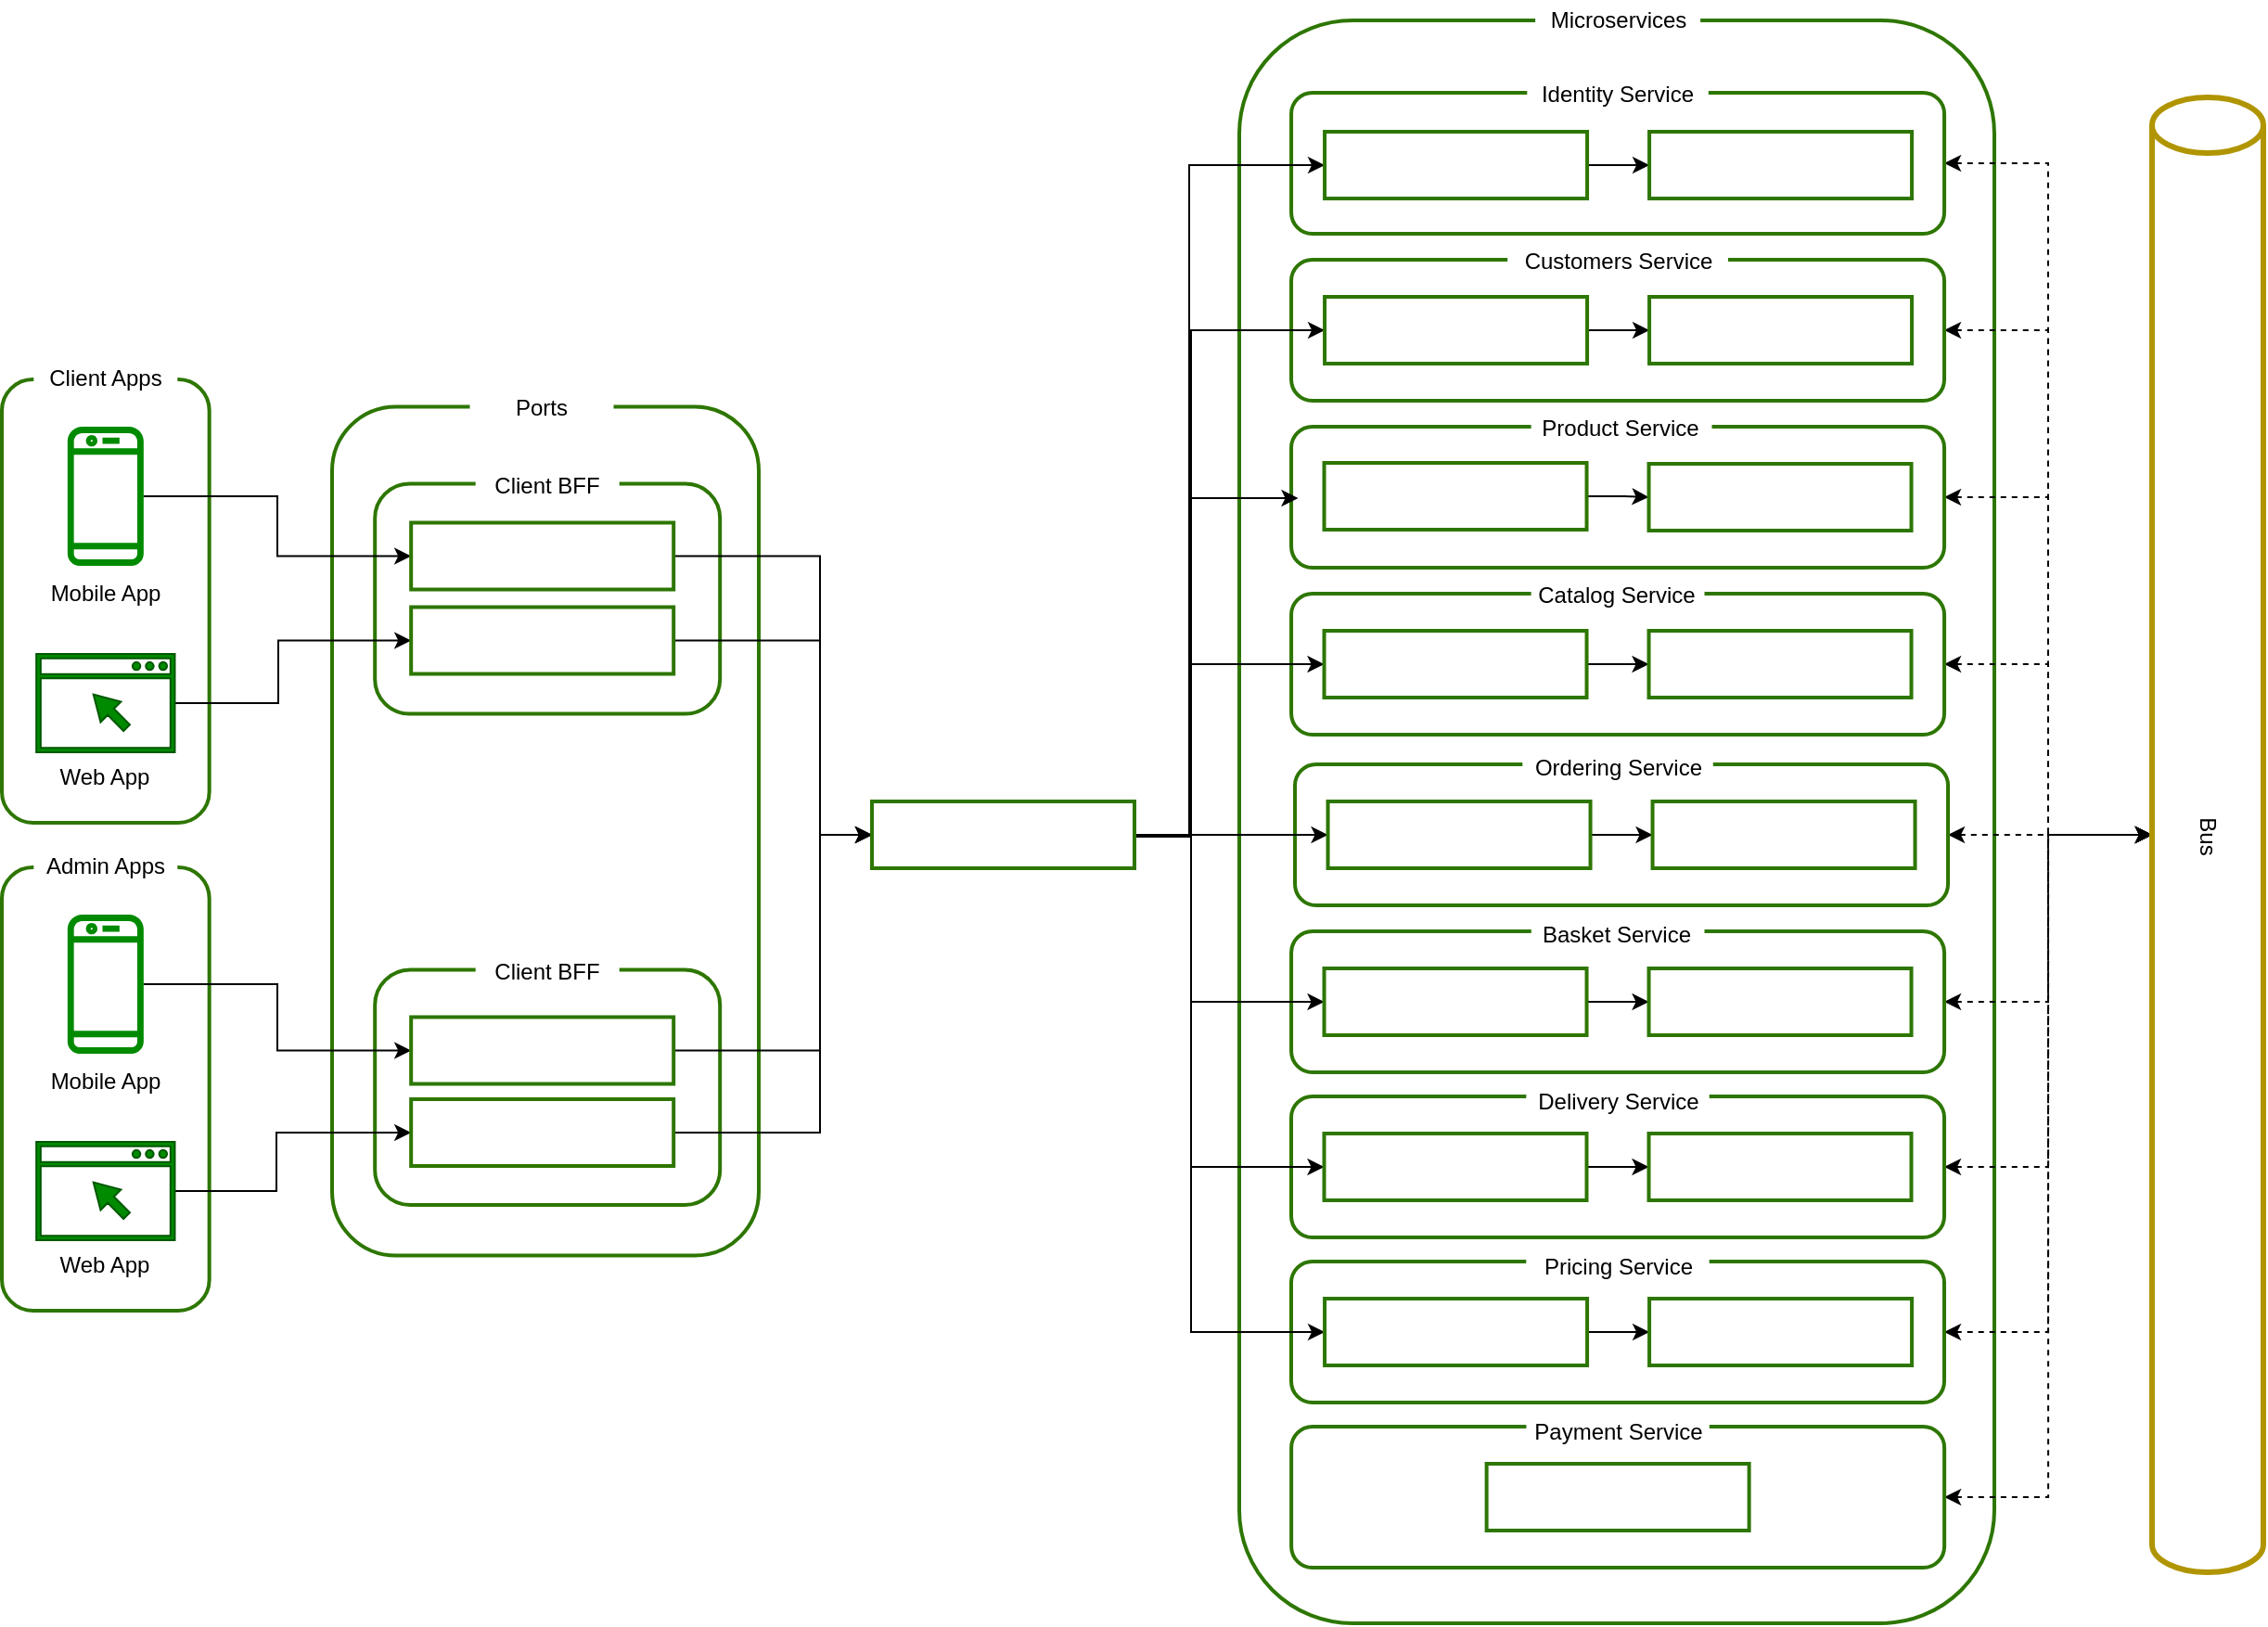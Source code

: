 <mxfile version="22.1.18" type="device">
  <diagram name="Page-1" id="bdQGN5pIrFs5_IVo6B-Q">
    <mxGraphModel dx="1195" dy="697" grid="0" gridSize="10" guides="1" tooltips="1" connect="1" arrows="1" fold="1" page="1" pageScale="1" pageWidth="1654" pageHeight="2336" background="none" math="0" shadow="0">
      <root>
        <mxCell id="0" />
        <mxCell id="1" parent="0" />
        <mxCell id="neN4jb0UzOB4Iaav8h2Q-6" value="" style="rounded=1;whiteSpace=wrap;html=1;fillColor=none;fontColor=#ffffff;strokeColor=#2D7600;strokeWidth=2;" vertex="1" parent="1">
          <mxGeometry x="248" y="265.25" width="230" height="457.5" as="geometry" />
        </mxCell>
        <mxCell id="neN4jb0UzOB4Iaav8h2Q-7" value="Ports" style="text;html=1;strokeColor=none;fillColor=default;align=center;verticalAlign=middle;whiteSpace=wrap;rounded=0;" vertex="1" parent="1">
          <mxGeometry x="322.25" y="255.25" width="77.5" height="21.5" as="geometry" />
        </mxCell>
        <mxCell id="neN4jb0UzOB4Iaav8h2Q-3" value="" style="rounded=1;whiteSpace=wrap;html=1;fillColor=none;fontColor=#ffffff;strokeColor=#2D7600;strokeWidth=2;" vertex="1" parent="1">
          <mxGeometry x="737" y="57" width="407" height="864" as="geometry" />
        </mxCell>
        <mxCell id="neN4jb0UzOB4Iaav8h2Q-4" value="Microservices" style="text;html=1;strokeColor=none;fillColor=default;align=center;verticalAlign=middle;whiteSpace=wrap;rounded=0;" vertex="1" parent="1">
          <mxGeometry x="896.56" y="46" width="89" height="21.5" as="geometry" />
        </mxCell>
        <mxCell id="aueniZfWYt8jJbDQuJ_Y-117" style="edgeStyle=orthogonalEdgeStyle;rounded=0;orthogonalLoop=1;jettySize=auto;html=1;exitX=1;exitY=0.5;exitDx=0;exitDy=0;entryX=0;entryY=0.5;entryDx=0;entryDy=0;startArrow=classic;startFill=1;dashed=1;entryPerimeter=0;" parent="1" source="aueniZfWYt8jJbDQuJ_Y-90" target="neN4jb0UzOB4Iaav8h2Q-1" edge="1">
          <mxGeometry relative="1" as="geometry">
            <mxPoint x="1228.94" y="496" as="targetPoint" />
          </mxGeometry>
        </mxCell>
        <mxCell id="aueniZfWYt8jJbDQuJ_Y-90" value="" style="rounded=1;whiteSpace=wrap;html=1;fillColor=none;fontColor=#ffffff;strokeColor=#2D7600;strokeWidth=2;" parent="1" vertex="1">
          <mxGeometry x="765.01" y="637" width="352" height="76" as="geometry" />
        </mxCell>
        <mxCell id="aueniZfWYt8jJbDQuJ_Y-91" value="Delivery Service" style="text;html=1;strokeColor=none;fillColor=default;align=center;verticalAlign=middle;whiteSpace=wrap;rounded=0;" parent="1" vertex="1">
          <mxGeometry x="891.67" y="629" width="98.67" height="21.5" as="geometry" />
        </mxCell>
        <mxCell id="aueniZfWYt8jJbDQuJ_Y-112" style="edgeStyle=orthogonalEdgeStyle;rounded=0;orthogonalLoop=1;jettySize=auto;html=1;entryX=0;entryY=0.5;entryDx=0;entryDy=0;startArrow=classic;startFill=1;dashed=1;entryPerimeter=0;" parent="1" source="aueniZfWYt8jJbDQuJ_Y-79" target="neN4jb0UzOB4Iaav8h2Q-1" edge="1">
          <mxGeometry relative="1" as="geometry">
            <mxPoint x="1228.94" y="496" as="targetPoint" />
          </mxGeometry>
        </mxCell>
        <mxCell id="aueniZfWYt8jJbDQuJ_Y-79" value="" style="rounded=1;whiteSpace=wrap;html=1;fillColor=none;fontColor=#ffffff;strokeColor=#2D7600;strokeWidth=2;" parent="1" vertex="1">
          <mxGeometry x="765.02" y="276" width="352" height="76" as="geometry" />
        </mxCell>
        <mxCell id="aueniZfWYt8jJbDQuJ_Y-118" style="edgeStyle=orthogonalEdgeStyle;rounded=0;orthogonalLoop=1;jettySize=auto;html=1;exitX=1;exitY=0.5;exitDx=0;exitDy=0;entryX=0;entryY=0.5;entryDx=0;entryDy=0;startArrow=classic;startFill=1;dashed=1;entryPerimeter=0;" parent="1" source="aueniZfWYt8jJbDQuJ_Y-92" target="neN4jb0UzOB4Iaav8h2Q-1" edge="1">
          <mxGeometry relative="1" as="geometry">
            <mxPoint x="1228.94" y="496" as="targetPoint" />
          </mxGeometry>
        </mxCell>
        <mxCell id="aueniZfWYt8jJbDQuJ_Y-92" value="" style="rounded=1;whiteSpace=wrap;html=1;fillColor=none;fontColor=#ffffff;strokeColor=#2D7600;strokeWidth=2;" parent="1" vertex="1">
          <mxGeometry x="765.0" y="726" width="352" height="76" as="geometry" />
        </mxCell>
        <mxCell id="aueniZfWYt8jJbDQuJ_Y-93" value="Pricing Service" style="text;html=1;strokeColor=none;fillColor=default;align=center;verticalAlign=middle;whiteSpace=wrap;rounded=0;" parent="1" vertex="1">
          <mxGeometry x="891.66" y="718" width="98.67" height="21.5" as="geometry" />
        </mxCell>
        <mxCell id="aueniZfWYt8jJbDQuJ_Y-116" style="edgeStyle=orthogonalEdgeStyle;rounded=0;orthogonalLoop=1;jettySize=auto;html=1;exitX=1;exitY=0.5;exitDx=0;exitDy=0;entryX=0;entryY=0.5;entryDx=0;entryDy=0;startArrow=classic;startFill=1;dashed=1;entryPerimeter=0;" parent="1" source="aueniZfWYt8jJbDQuJ_Y-88" target="neN4jb0UzOB4Iaav8h2Q-1" edge="1">
          <mxGeometry relative="1" as="geometry">
            <mxPoint x="1228.94" y="496" as="targetPoint" />
          </mxGeometry>
        </mxCell>
        <mxCell id="aueniZfWYt8jJbDQuJ_Y-88" value="" style="rounded=1;whiteSpace=wrap;html=1;fillColor=none;fontColor=#ffffff;strokeColor=#2D7600;strokeWidth=2;" parent="1" vertex="1">
          <mxGeometry x="765.03" y="548" width="352" height="76" as="geometry" />
        </mxCell>
        <mxCell id="aueniZfWYt8jJbDQuJ_Y-89" value="Basket Service" style="text;html=1;strokeColor=none;fillColor=default;align=center;verticalAlign=middle;whiteSpace=wrap;rounded=0;" parent="1" vertex="1">
          <mxGeometry x="894.38" y="539" width="93.37" height="21.5" as="geometry" />
        </mxCell>
        <mxCell id="aueniZfWYt8jJbDQuJ_Y-114" style="edgeStyle=orthogonalEdgeStyle;rounded=0;orthogonalLoop=1;jettySize=auto;html=1;exitX=1;exitY=0.5;exitDx=0;exitDy=0;entryX=0;entryY=0.5;entryDx=0;entryDy=0;startArrow=classic;startFill=1;dashed=1;entryPerimeter=0;" parent="1" source="aueniZfWYt8jJbDQuJ_Y-86" target="neN4jb0UzOB4Iaav8h2Q-1" edge="1">
          <mxGeometry relative="1" as="geometry">
            <mxPoint x="1228.94" y="496" as="targetPoint" />
          </mxGeometry>
        </mxCell>
        <mxCell id="aueniZfWYt8jJbDQuJ_Y-86" value="" style="rounded=1;whiteSpace=wrap;html=1;fillColor=none;fontColor=#ffffff;strokeColor=#2D7600;strokeWidth=2;" parent="1" vertex="1">
          <mxGeometry x="767.02" y="458" width="352" height="76" as="geometry" />
        </mxCell>
        <mxCell id="aueniZfWYt8jJbDQuJ_Y-87" value="Ordering Service" style="text;html=1;strokeColor=none;fillColor=default;align=center;verticalAlign=middle;whiteSpace=wrap;rounded=0;" parent="1" vertex="1">
          <mxGeometry x="889.65" y="449.5" width="102.73" height="21.5" as="geometry" />
        </mxCell>
        <mxCell id="aueniZfWYt8jJbDQuJ_Y-113" style="edgeStyle=orthogonalEdgeStyle;rounded=0;orthogonalLoop=1;jettySize=auto;html=1;exitX=1;exitY=0.5;exitDx=0;exitDy=0;entryX=0;entryY=0.5;entryDx=0;entryDy=0;startArrow=classic;startFill=1;dashed=1;entryPerimeter=0;" parent="1" source="aueniZfWYt8jJbDQuJ_Y-81" target="neN4jb0UzOB4Iaav8h2Q-1" edge="1">
          <mxGeometry relative="1" as="geometry">
            <mxPoint x="1228.94" y="496" as="targetPoint" />
          </mxGeometry>
        </mxCell>
        <mxCell id="aueniZfWYt8jJbDQuJ_Y-81" value="" style="rounded=1;whiteSpace=wrap;html=1;fillColor=none;fontColor=#ffffff;strokeColor=#2D7600;strokeWidth=2;" parent="1" vertex="1">
          <mxGeometry x="765.03" y="366" width="352" height="76" as="geometry" />
        </mxCell>
        <mxCell id="aueniZfWYt8jJbDQuJ_Y-82" value="Catalog Service" style="text;html=1;strokeColor=none;fillColor=default;align=center;verticalAlign=middle;whiteSpace=wrap;rounded=0;" parent="1" vertex="1">
          <mxGeometry x="894.31" y="356" width="93.44" height="21.5" as="geometry" />
        </mxCell>
        <mxCell id="aueniZfWYt8jJbDQuJ_Y-111" style="edgeStyle=orthogonalEdgeStyle;rounded=0;orthogonalLoop=1;jettySize=auto;html=1;exitX=1;exitY=0.5;exitDx=0;exitDy=0;entryX=0;entryY=0.5;entryDx=0;entryDy=0;startArrow=classic;startFill=1;dashed=1;entryPerimeter=0;" parent="1" source="aueniZfWYt8jJbDQuJ_Y-77" target="neN4jb0UzOB4Iaav8h2Q-1" edge="1">
          <mxGeometry relative="1" as="geometry">
            <mxPoint x="1228.94" y="496" as="targetPoint" />
          </mxGeometry>
        </mxCell>
        <mxCell id="aueniZfWYt8jJbDQuJ_Y-77" value="" style="rounded=1;whiteSpace=wrap;html=1;fillColor=none;fontColor=#ffffff;strokeColor=#2D7600;strokeWidth=2;" parent="1" vertex="1">
          <mxGeometry x="765.02" y="186" width="352" height="76" as="geometry" />
        </mxCell>
        <mxCell id="aueniZfWYt8jJbDQuJ_Y-78" value="Customers Service" style="text;html=1;strokeColor=none;fillColor=default;align=center;verticalAlign=middle;whiteSpace=wrap;rounded=0;" parent="1" vertex="1">
          <mxGeometry x="881.57" y="176" width="118.89" height="21.5" as="geometry" />
        </mxCell>
        <mxCell id="aueniZfWYt8jJbDQuJ_Y-110" style="edgeStyle=orthogonalEdgeStyle;rounded=0;orthogonalLoop=1;jettySize=auto;html=1;entryX=0;entryY=0.5;entryDx=0;entryDy=0;startArrow=classic;startFill=1;dashed=1;entryPerimeter=0;" parent="1" source="aueniZfWYt8jJbDQuJ_Y-75" target="neN4jb0UzOB4Iaav8h2Q-1" edge="1">
          <mxGeometry relative="1" as="geometry">
            <mxPoint x="1228.94" y="496" as="targetPoint" />
          </mxGeometry>
        </mxCell>
        <mxCell id="aueniZfWYt8jJbDQuJ_Y-75" value="" style="rounded=1;whiteSpace=wrap;html=1;fillColor=none;fontColor=#ffffff;strokeColor=#2D7600;strokeWidth=2;" parent="1" vertex="1">
          <mxGeometry x="765.03" y="96" width="352" height="76" as="geometry" />
        </mxCell>
        <mxCell id="aueniZfWYt8jJbDQuJ_Y-76" value="Identity Service" style="text;html=1;strokeColor=none;fillColor=default;align=center;verticalAlign=middle;whiteSpace=wrap;rounded=0;" parent="1" vertex="1">
          <mxGeometry x="892.15" y="86" width="97.75" height="21.5" as="geometry" />
        </mxCell>
        <mxCell id="aueniZfWYt8jJbDQuJ_Y-46" value="" style="rounded=1;whiteSpace=wrap;html=1;fillColor=none;fontColor=#ffffff;strokeColor=#2D7600;strokeWidth=2;" parent="1" vertex="1">
          <mxGeometry x="271.09" y="568.75" width="186" height="126.75" as="geometry" />
        </mxCell>
        <mxCell id="aueniZfWYt8jJbDQuJ_Y-47" value="Client BFF" style="text;html=1;strokeColor=none;fillColor=default;align=center;verticalAlign=middle;whiteSpace=wrap;rounded=0;" parent="1" vertex="1">
          <mxGeometry x="325.34" y="558.75" width="77.5" height="21.5" as="geometry" />
        </mxCell>
        <mxCell id="aueniZfWYt8jJbDQuJ_Y-44" value="" style="rounded=1;whiteSpace=wrap;html=1;fillColor=none;fontColor=#ffffff;strokeColor=#2D7600;strokeWidth=2;" parent="1" vertex="1">
          <mxGeometry x="271.09" y="306.75" width="186" height="124" as="geometry" />
        </mxCell>
        <mxCell id="aueniZfWYt8jJbDQuJ_Y-45" value="Client BFF" style="text;html=1;strokeColor=none;fillColor=default;align=center;verticalAlign=middle;whiteSpace=wrap;rounded=0;" parent="1" vertex="1">
          <mxGeometry x="325.34" y="296.75" width="77.5" height="21.5" as="geometry" />
        </mxCell>
        <mxCell id="aueniZfWYt8jJbDQuJ_Y-22" value="" style="rounded=1;whiteSpace=wrap;html=1;fillColor=none;fontColor=#ffffff;strokeColor=#2D7600;strokeWidth=2;" parent="1" vertex="1">
          <mxGeometry x="70" y="250.5" width="111.83" height="239" as="geometry" />
        </mxCell>
        <mxCell id="aueniZfWYt8jJbDQuJ_Y-28" value="" style="rounded=1;whiteSpace=wrap;html=1;fillColor=none;fontColor=#ffffff;strokeColor=#2D7600;strokeWidth=2;" parent="1" vertex="1">
          <mxGeometry x="70" y="513.5" width="111.83" height="239" as="geometry" />
        </mxCell>
        <mxCell id="neN4jb0UzOB4Iaav8h2Q-8" style="edgeStyle=orthogonalEdgeStyle;rounded=0;orthogonalLoop=1;jettySize=auto;html=1;entryX=0;entryY=0.5;entryDx=0;entryDy=0;" edge="1" parent="1" source="aueniZfWYt8jJbDQuJ_Y-2" target="aueniZfWYt8jJbDQuJ_Y-18">
          <mxGeometry relative="1" as="geometry" />
        </mxCell>
        <mxCell id="aueniZfWYt8jJbDQuJ_Y-2" value="" style="sketch=0;outlineConnect=0;fontColor=#ffffff;fillColor=#008a00;strokeColor=#005700;dashed=0;verticalLabelPosition=bottom;verticalAlign=top;align=center;html=1;fontSize=12;fontStyle=0;aspect=fixed;pointerEvents=1;shape=mxgraph.aws4.mobile_client;" parent="1" vertex="1">
          <mxGeometry x="105.42" y="274.5" width="41" height="78" as="geometry" />
        </mxCell>
        <mxCell id="neN4jb0UzOB4Iaav8h2Q-9" style="edgeStyle=orthogonalEdgeStyle;rounded=0;orthogonalLoop=1;jettySize=auto;html=1;entryX=0;entryY=0.5;entryDx=0;entryDy=0;" edge="1" parent="1" source="aueniZfWYt8jJbDQuJ_Y-5" target="aueniZfWYt8jJbDQuJ_Y-19">
          <mxGeometry relative="1" as="geometry">
            <Array as="points">
              <mxPoint x="219" y="425" />
              <mxPoint x="219" y="391" />
            </Array>
          </mxGeometry>
        </mxCell>
        <mxCell id="aueniZfWYt8jJbDQuJ_Y-5" value="" style="sketch=0;pointerEvents=1;shadow=0;dashed=0;html=1;strokeColor=#005700;fillColor=#008a00;aspect=fixed;labelPosition=center;verticalLabelPosition=bottom;verticalAlign=top;align=center;outlineConnect=0;shape=mxgraph.vvd.web_browser;fontColor=#ffffff;" parent="1" vertex="1">
          <mxGeometry x="88.59" y="398.5" width="74.65" height="53" as="geometry" />
        </mxCell>
        <mxCell id="aueniZfWYt8jJbDQuJ_Y-11" value="Mobile App" style="text;html=1;strokeColor=none;fillColor=none;align=center;verticalAlign=middle;whiteSpace=wrap;rounded=0;" parent="1" vertex="1">
          <mxGeometry x="90.92" y="355.5" width="70" height="21.5" as="geometry" />
        </mxCell>
        <mxCell id="aueniZfWYt8jJbDQuJ_Y-12" value="Web App" style="text;html=1;strokeColor=none;fillColor=none;align=center;verticalAlign=middle;whiteSpace=wrap;rounded=0;" parent="1" vertex="1">
          <mxGeometry x="99.24" y="454.5" width="53.35" height="21.5" as="geometry" />
        </mxCell>
        <mxCell id="aueniZfWYt8jJbDQuJ_Y-39" style="edgeStyle=orthogonalEdgeStyle;rounded=0;orthogonalLoop=1;jettySize=auto;html=1;entryX=0;entryY=0.5;entryDx=0;entryDy=0;" parent="1" source="aueniZfWYt8jJbDQuJ_Y-18" target="aueniZfWYt8jJbDQuJ_Y-32" edge="1">
          <mxGeometry relative="1" as="geometry">
            <Array as="points">
              <mxPoint x="511" y="346" />
              <mxPoint x="511" y="496" />
            </Array>
          </mxGeometry>
        </mxCell>
        <mxCell id="aueniZfWYt8jJbDQuJ_Y-18" value="Client Mobile BFF" style="rounded=0;whiteSpace=wrap;html=1;fillColor=none;fontColor=#ffffff;strokeColor=#2D7600;strokeWidth=2;" parent="1" vertex="1">
          <mxGeometry x="290.59" y="327.75" width="141.5" height="36" as="geometry" />
        </mxCell>
        <mxCell id="aueniZfWYt8jJbDQuJ_Y-40" style="edgeStyle=orthogonalEdgeStyle;rounded=0;orthogonalLoop=1;jettySize=auto;html=1;entryX=0;entryY=0.5;entryDx=0;entryDy=0;" parent="1" source="aueniZfWYt8jJbDQuJ_Y-19" target="aueniZfWYt8jJbDQuJ_Y-32" edge="1">
          <mxGeometry relative="1" as="geometry">
            <Array as="points">
              <mxPoint x="511" y="391" />
              <mxPoint x="511" y="496" />
            </Array>
          </mxGeometry>
        </mxCell>
        <mxCell id="aueniZfWYt8jJbDQuJ_Y-19" value="Client Web BFF" style="rounded=0;whiteSpace=wrap;html=1;fillColor=none;fontColor=#ffffff;strokeColor=#2D7600;strokeWidth=2;" parent="1" vertex="1">
          <mxGeometry x="290.59" y="373.25" width="141.5" height="36" as="geometry" />
        </mxCell>
        <mxCell id="aueniZfWYt8jJbDQuJ_Y-23" value="Client Apps" style="text;html=1;strokeColor=none;fillColor=default;align=center;verticalAlign=middle;whiteSpace=wrap;rounded=0;" parent="1" vertex="1">
          <mxGeometry x="87.17" y="239.5" width="77.5" height="21.5" as="geometry" />
        </mxCell>
        <mxCell id="neN4jb0UzOB4Iaav8h2Q-10" style="edgeStyle=orthogonalEdgeStyle;rounded=0;orthogonalLoop=1;jettySize=auto;html=1;entryX=0;entryY=0.5;entryDx=0;entryDy=0;" edge="1" parent="1" source="aueniZfWYt8jJbDQuJ_Y-24" target="aueniZfWYt8jJbDQuJ_Y-30">
          <mxGeometry relative="1" as="geometry" />
        </mxCell>
        <mxCell id="aueniZfWYt8jJbDQuJ_Y-24" value="" style="sketch=0;outlineConnect=0;fontColor=#ffffff;fillColor=#008a00;strokeColor=#005700;dashed=0;verticalLabelPosition=bottom;verticalAlign=top;align=center;html=1;fontSize=12;fontStyle=0;aspect=fixed;pointerEvents=1;shape=mxgraph.aws4.mobile_client;" parent="1" vertex="1">
          <mxGeometry x="105.42" y="537.5" width="41" height="78" as="geometry" />
        </mxCell>
        <mxCell id="neN4jb0UzOB4Iaav8h2Q-11" style="edgeStyle=orthogonalEdgeStyle;rounded=0;orthogonalLoop=1;jettySize=auto;html=1;entryX=0;entryY=0.5;entryDx=0;entryDy=0;" edge="1" parent="1" source="aueniZfWYt8jJbDQuJ_Y-25" target="aueniZfWYt8jJbDQuJ_Y-31">
          <mxGeometry relative="1" as="geometry">
            <Array as="points">
              <mxPoint x="218" y="688" />
              <mxPoint x="218" y="657" />
            </Array>
          </mxGeometry>
        </mxCell>
        <mxCell id="aueniZfWYt8jJbDQuJ_Y-25" value="" style="sketch=0;pointerEvents=1;shadow=0;dashed=0;html=1;strokeColor=#005700;fillColor=#008a00;aspect=fixed;labelPosition=center;verticalLabelPosition=bottom;verticalAlign=top;align=center;outlineConnect=0;shape=mxgraph.vvd.web_browser;fontColor=#ffffff;" parent="1" vertex="1">
          <mxGeometry x="88.59" y="661.5" width="74.65" height="53" as="geometry" />
        </mxCell>
        <mxCell id="aueniZfWYt8jJbDQuJ_Y-26" value="Mobile App" style="text;html=1;strokeColor=none;fillColor=none;align=center;verticalAlign=middle;whiteSpace=wrap;rounded=0;" parent="1" vertex="1">
          <mxGeometry x="90.92" y="618.5" width="70" height="21.5" as="geometry" />
        </mxCell>
        <mxCell id="aueniZfWYt8jJbDQuJ_Y-27" value="Web App" style="text;html=1;strokeColor=none;fillColor=none;align=center;verticalAlign=middle;whiteSpace=wrap;rounded=0;" parent="1" vertex="1">
          <mxGeometry x="99.24" y="717.5" width="53.35" height="21.5" as="geometry" />
        </mxCell>
        <mxCell id="aueniZfWYt8jJbDQuJ_Y-29" value="Admin Apps" style="text;html=1;strokeColor=none;fillColor=default;align=center;verticalAlign=middle;whiteSpace=wrap;rounded=0;" parent="1" vertex="1">
          <mxGeometry x="87.17" y="502.5" width="77.5" height="21.5" as="geometry" />
        </mxCell>
        <mxCell id="aueniZfWYt8jJbDQuJ_Y-41" style="edgeStyle=orthogonalEdgeStyle;rounded=0;orthogonalLoop=1;jettySize=auto;html=1;entryX=0;entryY=0.5;entryDx=0;entryDy=0;" parent="1" source="aueniZfWYt8jJbDQuJ_Y-30" target="aueniZfWYt8jJbDQuJ_Y-32" edge="1">
          <mxGeometry relative="1" as="geometry">
            <Array as="points">
              <mxPoint x="511" y="612" />
              <mxPoint x="511" y="496" />
            </Array>
          </mxGeometry>
        </mxCell>
        <mxCell id="aueniZfWYt8jJbDQuJ_Y-30" value="Admin Mobile BFF" style="rounded=0;whiteSpace=wrap;html=1;fillColor=none;fontColor=#ffffff;strokeColor=#2D7600;strokeWidth=2;" parent="1" vertex="1">
          <mxGeometry x="290.59" y="594.25" width="141.5" height="36" as="geometry" />
        </mxCell>
        <mxCell id="aueniZfWYt8jJbDQuJ_Y-43" style="edgeStyle=orthogonalEdgeStyle;rounded=0;orthogonalLoop=1;jettySize=auto;html=1;entryX=0;entryY=0.5;entryDx=0;entryDy=0;" parent="1" source="aueniZfWYt8jJbDQuJ_Y-31" target="aueniZfWYt8jJbDQuJ_Y-32" edge="1">
          <mxGeometry relative="1" as="geometry">
            <Array as="points">
              <mxPoint x="511" y="657" />
              <mxPoint x="511" y="496" />
            </Array>
          </mxGeometry>
        </mxCell>
        <mxCell id="aueniZfWYt8jJbDQuJ_Y-31" value="Admin Web BFF" style="rounded=0;whiteSpace=wrap;html=1;fillColor=none;fontColor=#ffffff;strokeColor=#2D7600;strokeWidth=2;" parent="1" vertex="1">
          <mxGeometry x="290.59" y="638.5" width="141.5" height="36" as="geometry" />
        </mxCell>
        <mxCell id="aueniZfWYt8jJbDQuJ_Y-96" style="edgeStyle=orthogonalEdgeStyle;rounded=0;orthogonalLoop=1;jettySize=auto;html=1;entryX=0;entryY=0.5;entryDx=0;entryDy=0;" parent="1" source="aueniZfWYt8jJbDQuJ_Y-32" target="aueniZfWYt8jJbDQuJ_Y-55" edge="1">
          <mxGeometry relative="1" as="geometry">
            <Array as="points">
              <mxPoint x="710" y="496" />
              <mxPoint x="710" y="135" />
            </Array>
          </mxGeometry>
        </mxCell>
        <mxCell id="aueniZfWYt8jJbDQuJ_Y-97" style="edgeStyle=orthogonalEdgeStyle;rounded=0;orthogonalLoop=1;jettySize=auto;html=1;entryX=0;entryY=0.5;entryDx=0;entryDy=0;" parent="1" source="aueniZfWYt8jJbDQuJ_Y-32" target="aueniZfWYt8jJbDQuJ_Y-52" edge="1">
          <mxGeometry relative="1" as="geometry">
            <Array as="points">
              <mxPoint x="711" y="496" />
              <mxPoint x="711" y="224" />
            </Array>
          </mxGeometry>
        </mxCell>
        <mxCell id="aueniZfWYt8jJbDQuJ_Y-99" style="edgeStyle=orthogonalEdgeStyle;rounded=0;orthogonalLoop=1;jettySize=auto;html=1;entryX=0;entryY=0.5;entryDx=0;entryDy=0;" parent="1" edge="1">
          <mxGeometry relative="1" as="geometry">
            <mxPoint x="680.49" y="497" as="sourcePoint" />
            <mxPoint x="768.75" y="314.5" as="targetPoint" />
            <Array as="points">
              <mxPoint x="711" y="497" />
              <mxPoint x="711" y="315" />
            </Array>
          </mxGeometry>
        </mxCell>
        <mxCell id="aueniZfWYt8jJbDQuJ_Y-100" style="edgeStyle=orthogonalEdgeStyle;rounded=0;orthogonalLoop=1;jettySize=auto;html=1;entryX=0;entryY=0.5;entryDx=0;entryDy=0;" parent="1" source="aueniZfWYt8jJbDQuJ_Y-32" target="aueniZfWYt8jJbDQuJ_Y-84" edge="1">
          <mxGeometry relative="1" as="geometry">
            <Array as="points">
              <mxPoint x="710" y="496" />
              <mxPoint x="710" y="404" />
            </Array>
          </mxGeometry>
        </mxCell>
        <mxCell id="aueniZfWYt8jJbDQuJ_Y-101" style="edgeStyle=orthogonalEdgeStyle;rounded=0;orthogonalLoop=1;jettySize=auto;html=1;entryX=0;entryY=0.5;entryDx=0;entryDy=0;" parent="1" source="aueniZfWYt8jJbDQuJ_Y-32" target="aueniZfWYt8jJbDQuJ_Y-50" edge="1">
          <mxGeometry relative="1" as="geometry" />
        </mxCell>
        <mxCell id="aueniZfWYt8jJbDQuJ_Y-102" style="edgeStyle=orthogonalEdgeStyle;rounded=0;orthogonalLoop=1;jettySize=auto;html=1;entryX=0;entryY=0.5;entryDx=0;entryDy=0;" parent="1" source="aueniZfWYt8jJbDQuJ_Y-32" target="aueniZfWYt8jJbDQuJ_Y-51" edge="1">
          <mxGeometry relative="1" as="geometry">
            <Array as="points">
              <mxPoint x="711" y="496" />
              <mxPoint x="711" y="586" />
            </Array>
          </mxGeometry>
        </mxCell>
        <mxCell id="aueniZfWYt8jJbDQuJ_Y-104" style="edgeStyle=orthogonalEdgeStyle;rounded=0;orthogonalLoop=1;jettySize=auto;html=1;entryX=0;entryY=0.5;entryDx=0;entryDy=0;" parent="1" source="aueniZfWYt8jJbDQuJ_Y-32" target="aueniZfWYt8jJbDQuJ_Y-53" edge="1">
          <mxGeometry relative="1" as="geometry">
            <Array as="points">
              <mxPoint x="711" y="496" />
              <mxPoint x="711" y="675" />
            </Array>
          </mxGeometry>
        </mxCell>
        <mxCell id="aueniZfWYt8jJbDQuJ_Y-105" style="edgeStyle=orthogonalEdgeStyle;rounded=0;orthogonalLoop=1;jettySize=auto;html=1;entryX=0;entryY=0.5;entryDx=0;entryDy=0;" parent="1" source="aueniZfWYt8jJbDQuJ_Y-32" target="aueniZfWYt8jJbDQuJ_Y-54" edge="1">
          <mxGeometry relative="1" as="geometry">
            <Array as="points">
              <mxPoint x="711" y="496" />
              <mxPoint x="711" y="764" />
            </Array>
          </mxGeometry>
        </mxCell>
        <mxCell id="aueniZfWYt8jJbDQuJ_Y-32" value="Gateway" style="rounded=0;whiteSpace=wrap;html=1;fillColor=none;fontColor=#ffffff;strokeColor=#2D7600;strokeWidth=2;" parent="1" vertex="1">
          <mxGeometry x="539" y="478" width="141.5" height="36" as="geometry" />
        </mxCell>
        <mxCell id="aueniZfWYt8jJbDQuJ_Y-63" style="edgeStyle=orthogonalEdgeStyle;rounded=0;orthogonalLoop=1;jettySize=auto;html=1;entryX=0;entryY=0.5;entryDx=0;entryDy=0;" parent="1" source="aueniZfWYt8jJbDQuJ_Y-48" target="aueniZfWYt8jJbDQuJ_Y-62" edge="1">
          <mxGeometry relative="1" as="geometry" />
        </mxCell>
        <mxCell id="aueniZfWYt8jJbDQuJ_Y-48" value="Product&amp;nbsp;API" style="rounded=0;whiteSpace=wrap;html=1;fillColor=none;fontColor=#ffffff;strokeColor=#2D7600;strokeWidth=2;" parent="1" vertex="1">
          <mxGeometry x="782.76" y="295.5" width="141.5" height="36" as="geometry" />
        </mxCell>
        <mxCell id="aueniZfWYt8jJbDQuJ_Y-67" style="edgeStyle=orthogonalEdgeStyle;rounded=0;orthogonalLoop=1;jettySize=auto;html=1;entryX=0;entryY=0.5;entryDx=0;entryDy=0;" parent="1" source="aueniZfWYt8jJbDQuJ_Y-50" target="aueniZfWYt8jJbDQuJ_Y-66" edge="1">
          <mxGeometry relative="1" as="geometry" />
        </mxCell>
        <mxCell id="aueniZfWYt8jJbDQuJ_Y-50" value="Ordering&amp;nbsp;API" style="rounded=0;whiteSpace=wrap;html=1;fillColor=none;fontColor=#ffffff;strokeColor=#2D7600;strokeWidth=2;" parent="1" vertex="1">
          <mxGeometry x="784.77" y="478" width="141.5" height="36" as="geometry" />
        </mxCell>
        <mxCell id="aueniZfWYt8jJbDQuJ_Y-69" style="edgeStyle=orthogonalEdgeStyle;rounded=0;orthogonalLoop=1;jettySize=auto;html=1;entryX=0;entryY=0.5;entryDx=0;entryDy=0;" parent="1" source="aueniZfWYt8jJbDQuJ_Y-51" target="aueniZfWYt8jJbDQuJ_Y-68" edge="1">
          <mxGeometry relative="1" as="geometry" />
        </mxCell>
        <mxCell id="aueniZfWYt8jJbDQuJ_Y-51" value="Basket&amp;nbsp;API" style="rounded=0;whiteSpace=wrap;html=1;fillColor=none;fontColor=#ffffff;strokeColor=#2D7600;strokeWidth=2;" parent="1" vertex="1">
          <mxGeometry x="782.76" y="568" width="141.5" height="36" as="geometry" />
        </mxCell>
        <mxCell id="aueniZfWYt8jJbDQuJ_Y-61" style="edgeStyle=orthogonalEdgeStyle;rounded=0;orthogonalLoop=1;jettySize=auto;html=1;entryX=0;entryY=0.5;entryDx=0;entryDy=0;" parent="1" source="aueniZfWYt8jJbDQuJ_Y-52" target="aueniZfWYt8jJbDQuJ_Y-58" edge="1">
          <mxGeometry relative="1" as="geometry" />
        </mxCell>
        <mxCell id="aueniZfWYt8jJbDQuJ_Y-52" value="Customers API" style="rounded=0;whiteSpace=wrap;html=1;fillColor=none;fontColor=#ffffff;strokeColor=#2D7600;strokeWidth=2;" parent="1" vertex="1">
          <mxGeometry x="783.03" y="206" width="141.5" height="36" as="geometry" />
        </mxCell>
        <mxCell id="aueniZfWYt8jJbDQuJ_Y-71" style="edgeStyle=orthogonalEdgeStyle;rounded=0;orthogonalLoop=1;jettySize=auto;html=1;entryX=0;entryY=0.5;entryDx=0;entryDy=0;" parent="1" source="aueniZfWYt8jJbDQuJ_Y-53" target="aueniZfWYt8jJbDQuJ_Y-70" edge="1">
          <mxGeometry relative="1" as="geometry" />
        </mxCell>
        <mxCell id="aueniZfWYt8jJbDQuJ_Y-53" value="Delivery&amp;nbsp;API" style="rounded=0;whiteSpace=wrap;html=1;fillColor=none;fontColor=#ffffff;strokeColor=#2D7600;strokeWidth=2;" parent="1" vertex="1">
          <mxGeometry x="782.75" y="657" width="141.5" height="36" as="geometry" />
        </mxCell>
        <mxCell id="aueniZfWYt8jJbDQuJ_Y-73" style="edgeStyle=orthogonalEdgeStyle;rounded=0;orthogonalLoop=1;jettySize=auto;html=1;entryX=0;entryY=0.5;entryDx=0;entryDy=0;" parent="1" source="aueniZfWYt8jJbDQuJ_Y-54" target="aueniZfWYt8jJbDQuJ_Y-72" edge="1">
          <mxGeometry relative="1" as="geometry" />
        </mxCell>
        <mxCell id="aueniZfWYt8jJbDQuJ_Y-54" value="Pricing API" style="rounded=0;whiteSpace=wrap;html=1;fillColor=none;fontColor=#ffffff;strokeColor=#2D7600;strokeWidth=2;" parent="1" vertex="1">
          <mxGeometry x="783.03" y="746" width="141.5" height="36" as="geometry" />
        </mxCell>
        <mxCell id="aueniZfWYt8jJbDQuJ_Y-60" style="edgeStyle=orthogonalEdgeStyle;rounded=0;orthogonalLoop=1;jettySize=auto;html=1;entryX=0;entryY=0.5;entryDx=0;entryDy=0;" parent="1" source="aueniZfWYt8jJbDQuJ_Y-55" target="aueniZfWYt8jJbDQuJ_Y-57" edge="1">
          <mxGeometry relative="1" as="geometry" />
        </mxCell>
        <mxCell id="aueniZfWYt8jJbDQuJ_Y-55" value="Identity API" style="rounded=0;whiteSpace=wrap;html=1;fillColor=none;fontColor=#ffffff;strokeColor=#2D7600;strokeWidth=2;" parent="1" vertex="1">
          <mxGeometry x="783.03" y="117" width="141.5" height="36" as="geometry" />
        </mxCell>
        <mxCell id="aueniZfWYt8jJbDQuJ_Y-57" value="PostgreSQL" style="rounded=0;whiteSpace=wrap;html=1;fillColor=none;fontColor=#ffffff;strokeColor=#2D7600;strokeWidth=2;" parent="1" vertex="1">
          <mxGeometry x="958.03" y="117" width="141.5" height="36" as="geometry" />
        </mxCell>
        <mxCell id="aueniZfWYt8jJbDQuJ_Y-58" value="PostgreSQL" style="rounded=0;whiteSpace=wrap;html=1;fillColor=none;fontColor=#ffffff;strokeColor=#2D7600;strokeWidth=2;" parent="1" vertex="1">
          <mxGeometry x="958.03" y="206" width="141.5" height="36" as="geometry" />
        </mxCell>
        <mxCell id="aueniZfWYt8jJbDQuJ_Y-62" value="PostgreSQL" style="rounded=0;whiteSpace=wrap;html=1;fillColor=none;fontColor=#ffffff;strokeColor=#2D7600;strokeWidth=2;" parent="1" vertex="1">
          <mxGeometry x="957.76" y="296" width="141.5" height="36" as="geometry" />
        </mxCell>
        <mxCell id="aueniZfWYt8jJbDQuJ_Y-66" value="PostgreSQL" style="rounded=0;whiteSpace=wrap;html=1;fillColor=none;fontColor=#ffffff;strokeColor=#2D7600;strokeWidth=2;" parent="1" vertex="1">
          <mxGeometry x="959.77" y="478" width="141.5" height="36" as="geometry" />
        </mxCell>
        <mxCell id="aueniZfWYt8jJbDQuJ_Y-68" value="Redis" style="rounded=0;whiteSpace=wrap;html=1;fillColor=none;fontColor=#ffffff;strokeColor=#2D7600;strokeWidth=2;" parent="1" vertex="1">
          <mxGeometry x="957.76" y="568" width="141.5" height="36" as="geometry" />
        </mxCell>
        <mxCell id="aueniZfWYt8jJbDQuJ_Y-70" value="PostgreSQL" style="rounded=0;whiteSpace=wrap;html=1;fillColor=none;fontColor=#ffffff;strokeColor=#2D7600;strokeWidth=2;" parent="1" vertex="1">
          <mxGeometry x="957.75" y="657" width="141.5" height="36" as="geometry" />
        </mxCell>
        <mxCell id="aueniZfWYt8jJbDQuJ_Y-72" value="PostgreSQL" style="rounded=0;whiteSpace=wrap;html=1;fillColor=none;fontColor=#ffffff;strokeColor=#2D7600;strokeWidth=2;" parent="1" vertex="1">
          <mxGeometry x="958.03" y="746" width="141.5" height="36" as="geometry" />
        </mxCell>
        <mxCell id="aueniZfWYt8jJbDQuJ_Y-74" value="Payment Processor" style="rounded=0;whiteSpace=wrap;html=1;fillColor=none;fontColor=#ffffff;strokeColor=#2D7600;strokeWidth=2;" parent="1" vertex="1">
          <mxGeometry x="870.31" y="835" width="141.5" height="36" as="geometry" />
        </mxCell>
        <mxCell id="aueniZfWYt8jJbDQuJ_Y-80" value="Product Service" style="text;html=1;strokeColor=none;fillColor=default;align=center;verticalAlign=middle;whiteSpace=wrap;rounded=0;" parent="1" vertex="1">
          <mxGeometry x="894.31" y="266" width="97.43" height="21.5" as="geometry" />
        </mxCell>
        <mxCell id="aueniZfWYt8jJbDQuJ_Y-83" style="edgeStyle=orthogonalEdgeStyle;rounded=0;orthogonalLoop=1;jettySize=auto;html=1;entryX=0;entryY=0.5;entryDx=0;entryDy=0;" parent="1" source="aueniZfWYt8jJbDQuJ_Y-84" target="aueniZfWYt8jJbDQuJ_Y-85" edge="1">
          <mxGeometry relative="1" as="geometry" />
        </mxCell>
        <mxCell id="aueniZfWYt8jJbDQuJ_Y-84" value="Catalog&amp;nbsp;API" style="rounded=0;whiteSpace=wrap;html=1;fillColor=none;fontColor=#ffffff;strokeColor=#2D7600;strokeWidth=2;" parent="1" vertex="1">
          <mxGeometry x="782.76" y="386" width="141.5" height="36" as="geometry" />
        </mxCell>
        <mxCell id="aueniZfWYt8jJbDQuJ_Y-85" value="PostgreSQL" style="rounded=0;whiteSpace=wrap;html=1;fillColor=none;fontColor=#ffffff;strokeColor=#2D7600;strokeWidth=2;" parent="1" vertex="1">
          <mxGeometry x="957.76" y="386" width="141.5" height="36" as="geometry" />
        </mxCell>
        <mxCell id="aueniZfWYt8jJbDQuJ_Y-120" style="edgeStyle=orthogonalEdgeStyle;rounded=0;orthogonalLoop=1;jettySize=auto;html=1;exitX=1;exitY=0.5;exitDx=0;exitDy=0;entryX=0;entryY=0.5;entryDx=0;entryDy=0;startArrow=classic;startFill=1;dashed=1;entryPerimeter=0;" parent="1" source="aueniZfWYt8jJbDQuJ_Y-94" target="neN4jb0UzOB4Iaav8h2Q-1" edge="1">
          <mxGeometry relative="1" as="geometry">
            <mxPoint x="1228.94" y="496" as="targetPoint" />
          </mxGeometry>
        </mxCell>
        <mxCell id="aueniZfWYt8jJbDQuJ_Y-94" value="" style="rounded=1;whiteSpace=wrap;html=1;fillColor=none;fontColor=#ffffff;strokeColor=#2D7600;strokeWidth=2;" parent="1" vertex="1">
          <mxGeometry x="765.06" y="815" width="352" height="76" as="geometry" />
        </mxCell>
        <mxCell id="aueniZfWYt8jJbDQuJ_Y-95" value="Payment Service" style="text;html=1;strokeColor=none;fillColor=default;align=center;verticalAlign=middle;whiteSpace=wrap;rounded=0;" parent="1" vertex="1">
          <mxGeometry x="891.72" y="807" width="98.67" height="21.5" as="geometry" />
        </mxCell>
        <mxCell id="neN4jb0UzOB4Iaav8h2Q-1" value="" style="shape=cylinder3;whiteSpace=wrap;html=1;boundedLbl=1;backgroundOutline=1;size=15;fillColor=none;fontColor=#000000;strokeColor=#B09500;strokeWidth=3;" vertex="1" parent="1">
          <mxGeometry x="1229" y="98.5" width="60" height="795" as="geometry" />
        </mxCell>
        <mxCell id="neN4jb0UzOB4Iaav8h2Q-2" value="Bus" style="text;html=1;strokeColor=none;fillColor=none;align=center;verticalAlign=middle;whiteSpace=wrap;rounded=0;rotation=90;" vertex="1" parent="1">
          <mxGeometry x="1229" y="482" width="60" height="30" as="geometry" />
        </mxCell>
      </root>
    </mxGraphModel>
  </diagram>
</mxfile>
